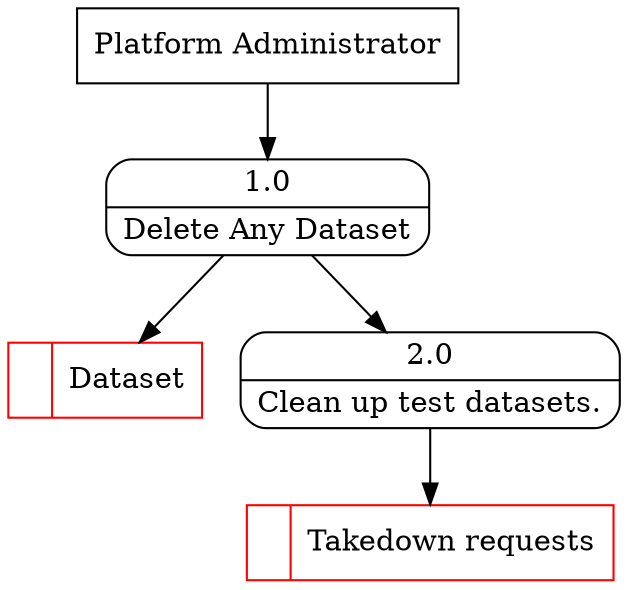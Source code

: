 digraph dfd2{ 
node[shape=record]
200 [label="<f0>  |<f1> Dataset " color=red];
201 [label="Platform Administrator" shape=box];
202 [label="{<f0> 1.0|<f1> Delete Any Dataset }" shape=Mrecord];
2 [label="{<f0> 2.0|<f1> Clean up test datasets. }" shape=Mrecord];
202 -> 2
1001 [label="<f0>  |<f1> Takedown requests " color=red];
2 -> 1001
201 -> 202
202 -> 200
}